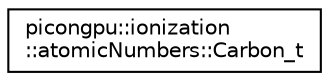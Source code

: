 digraph "Graphical Class Hierarchy"
{
 // LATEX_PDF_SIZE
  edge [fontname="Helvetica",fontsize="10",labelfontname="Helvetica",labelfontsize="10"];
  node [fontname="Helvetica",fontsize="10",shape=record];
  rankdir="LR";
  Node0 [label="picongpu::ionization\l::atomicNumbers::Carbon_t",height=0.2,width=0.4,color="black", fillcolor="white", style="filled",URL="$structpicongpu_1_1ionization_1_1atomic_numbers_1_1_carbon__t.html",tooltip="C-12 98.9% NA."];
}
